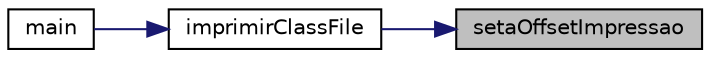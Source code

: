 digraph "setaOffsetImpressao"
{
 // LATEX_PDF_SIZE
  edge [fontname="Helvetica",fontsize="10",labelfontname="Helvetica",labelfontsize="10"];
  node [fontname="Helvetica",fontsize="10",shape=record];
  rankdir="RL";
  Node1 [label="setaOffsetImpressao",height=0.2,width=0.4,color="black", fillcolor="grey75", style="filled", fontcolor="black",tooltip="Função para ajustar um offset do atributo interno da stack map frame."];
  Node1 -> Node2 [dir="back",color="midnightblue",fontsize="10",style="solid",fontname="Helvetica"];
  Node2 [label="imprimirClassFile",height=0.2,width=0.4,color="black", fillcolor="white", style="filled",URL="$leitor_8c.html#a08eb19cb2eaa414dc427e87098c7d84d",tooltip="Função para imprimir um arquivo .class lido."];
  Node2 -> Node3 [dir="back",color="midnightblue",fontsize="10",style="solid",fontname="Helvetica"];
  Node3 [label="main",height=0.2,width=0.4,color="black", fillcolor="white", style="filled",URL="$main_8c.html#abf9e6b7e6f15df4b525a2e7705ba3089",tooltip="Função main do programa."];
}

